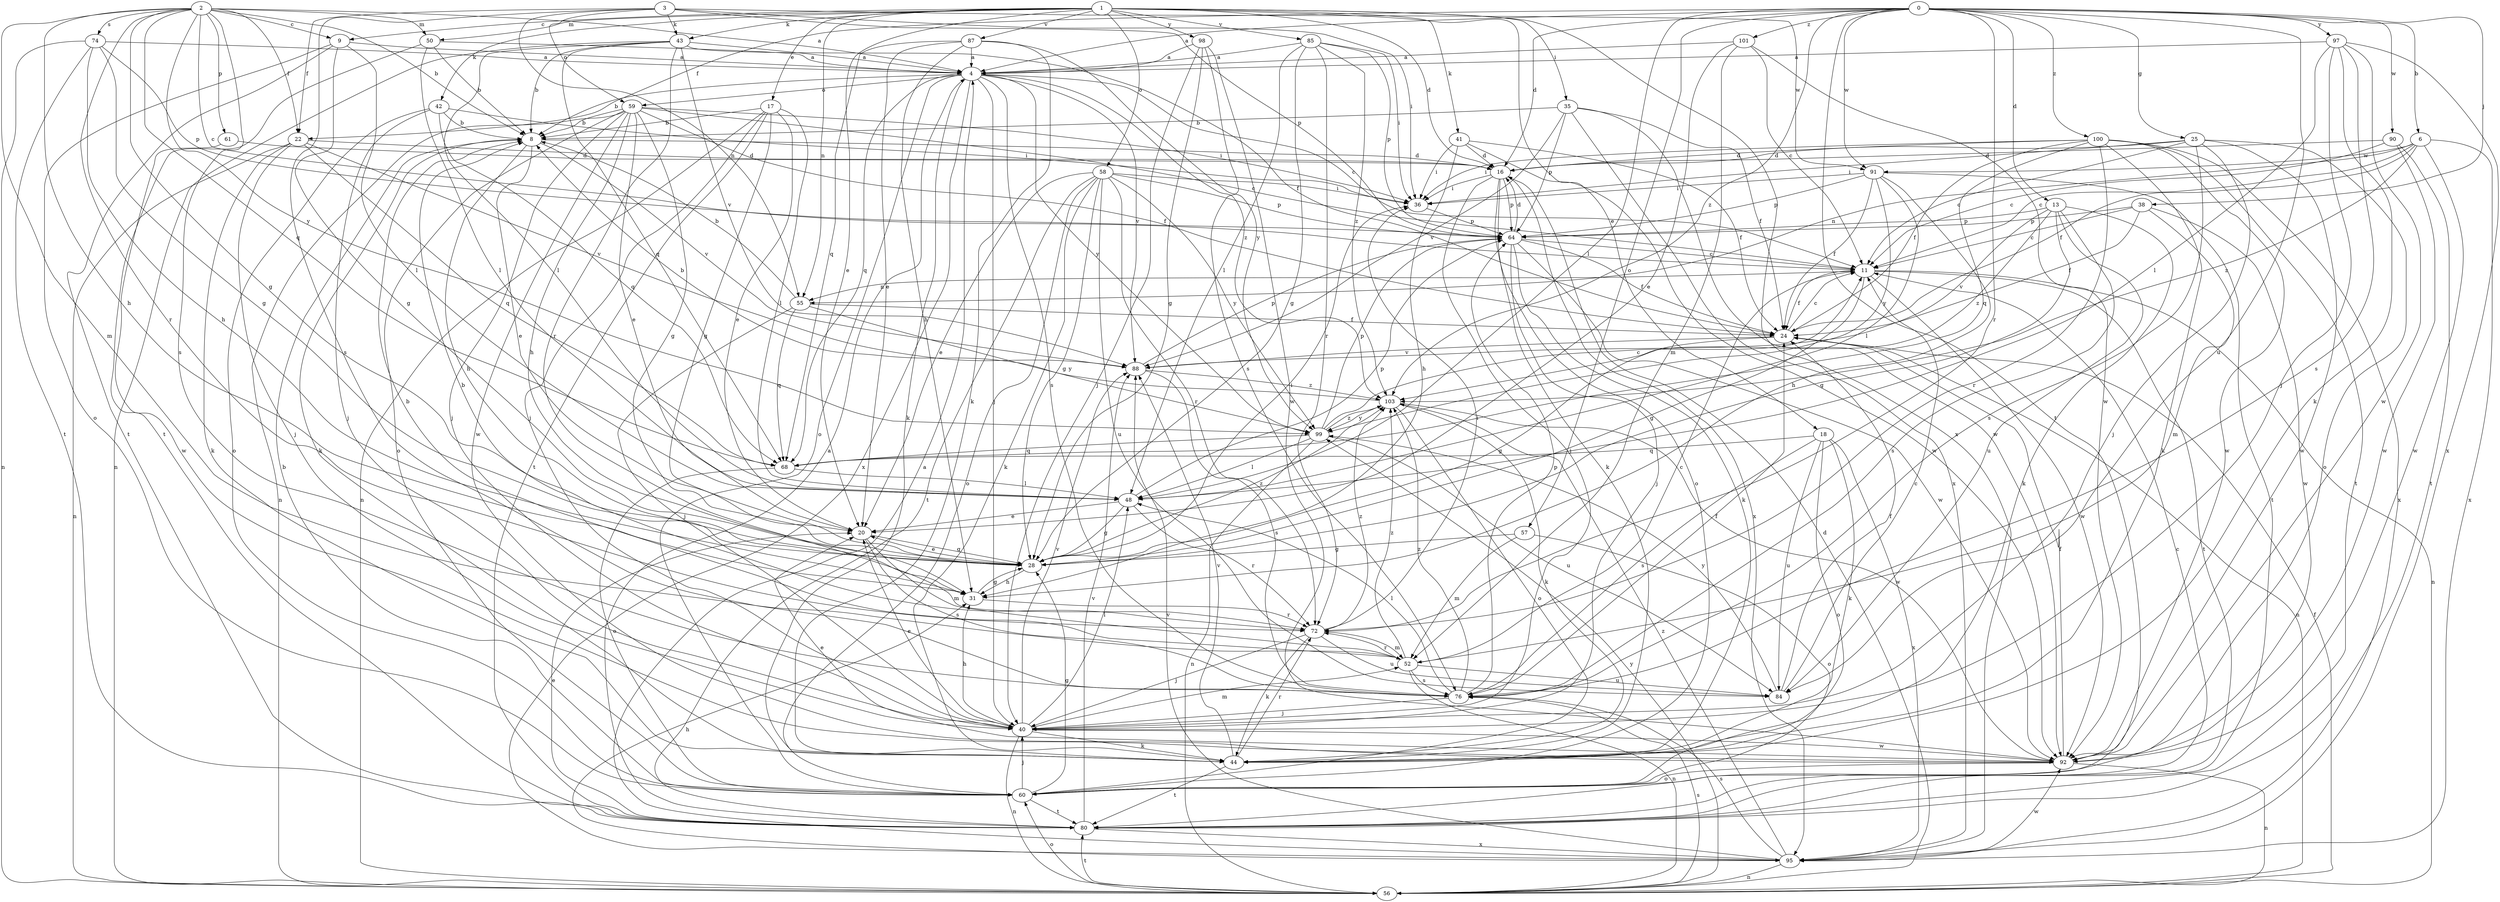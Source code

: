 strict digraph  {
0;
1;
2;
3;
4;
6;
8;
9;
11;
13;
16;
17;
18;
20;
22;
24;
25;
28;
31;
35;
36;
38;
40;
41;
42;
43;
44;
48;
50;
52;
55;
56;
57;
58;
59;
60;
61;
64;
68;
72;
74;
76;
80;
84;
85;
87;
88;
90;
91;
92;
95;
97;
98;
99;
100;
101;
103;
0 -> 4  [label=a];
0 -> 6  [label=b];
0 -> 13  [label=d];
0 -> 16  [label=d];
0 -> 22  [label=f];
0 -> 25  [label=g];
0 -> 38  [label=j];
0 -> 48  [label=l];
0 -> 57  [label=o];
0 -> 72  [label=r];
0 -> 80  [label=t];
0 -> 84  [label=u];
0 -> 90  [label=w];
0 -> 91  [label=w];
0 -> 97  [label=y];
0 -> 100  [label=z];
0 -> 101  [label=z];
0 -> 103  [label=z];
1 -> 9  [label=c];
1 -> 16  [label=d];
1 -> 17  [label=e];
1 -> 18  [label=e];
1 -> 20  [label=e];
1 -> 35  [label=i];
1 -> 41  [label=k];
1 -> 42  [label=k];
1 -> 43  [label=k];
1 -> 50  [label=m];
1 -> 55  [label=n];
1 -> 58  [label=o];
1 -> 85  [label=v];
1 -> 87  [label=v];
1 -> 95  [label=x];
1 -> 98  [label=y];
2 -> 4  [label=a];
2 -> 8  [label=b];
2 -> 9  [label=c];
2 -> 11  [label=c];
2 -> 22  [label=f];
2 -> 28  [label=g];
2 -> 31  [label=h];
2 -> 50  [label=m];
2 -> 52  [label=m];
2 -> 61  [label=p];
2 -> 68  [label=q];
2 -> 72  [label=r];
2 -> 74  [label=s];
2 -> 76  [label=s];
2 -> 99  [label=y];
3 -> 22  [label=f];
3 -> 36  [label=i];
3 -> 43  [label=k];
3 -> 55  [label=n];
3 -> 59  [label=o];
3 -> 64  [label=p];
3 -> 76  [label=s];
3 -> 91  [label=w];
4 -> 8  [label=b];
4 -> 11  [label=c];
4 -> 40  [label=j];
4 -> 44  [label=k];
4 -> 59  [label=o];
4 -> 60  [label=o];
4 -> 68  [label=q];
4 -> 76  [label=s];
4 -> 88  [label=v];
4 -> 95  [label=x];
4 -> 99  [label=y];
4 -> 103  [label=z];
6 -> 11  [label=c];
6 -> 24  [label=f];
6 -> 55  [label=n];
6 -> 91  [label=w];
6 -> 92  [label=w];
6 -> 95  [label=x];
6 -> 103  [label=z];
8 -> 16  [label=d];
8 -> 20  [label=e];
8 -> 31  [label=h];
8 -> 44  [label=k];
8 -> 88  [label=v];
9 -> 4  [label=a];
9 -> 28  [label=g];
9 -> 48  [label=l];
9 -> 60  [label=o];
9 -> 80  [label=t];
11 -> 24  [label=f];
11 -> 28  [label=g];
11 -> 55  [label=n];
11 -> 56  [label=n];
11 -> 80  [label=t];
11 -> 92  [label=w];
13 -> 28  [label=g];
13 -> 44  [label=k];
13 -> 64  [label=p];
13 -> 76  [label=s];
13 -> 84  [label=u];
13 -> 88  [label=v];
13 -> 103  [label=z];
16 -> 36  [label=i];
16 -> 40  [label=j];
16 -> 44  [label=k];
16 -> 60  [label=o];
16 -> 64  [label=p];
16 -> 95  [label=x];
17 -> 8  [label=b];
17 -> 20  [label=e];
17 -> 28  [label=g];
17 -> 40  [label=j];
17 -> 48  [label=l];
17 -> 56  [label=n];
17 -> 80  [label=t];
18 -> 44  [label=k];
18 -> 60  [label=o];
18 -> 68  [label=q];
18 -> 76  [label=s];
18 -> 84  [label=u];
18 -> 95  [label=x];
20 -> 28  [label=g];
20 -> 52  [label=m];
20 -> 76  [label=s];
22 -> 16  [label=d];
22 -> 40  [label=j];
22 -> 44  [label=k];
22 -> 56  [label=n];
22 -> 68  [label=q];
22 -> 88  [label=v];
24 -> 11  [label=c];
24 -> 28  [label=g];
24 -> 56  [label=n];
24 -> 88  [label=v];
25 -> 11  [label=c];
25 -> 16  [label=d];
25 -> 36  [label=i];
25 -> 40  [label=j];
25 -> 60  [label=o];
25 -> 76  [label=s];
25 -> 92  [label=w];
28 -> 20  [label=e];
28 -> 31  [label=h];
28 -> 36  [label=i];
28 -> 103  [label=z];
31 -> 28  [label=g];
31 -> 72  [label=r];
35 -> 8  [label=b];
35 -> 24  [label=f];
35 -> 64  [label=p];
35 -> 88  [label=v];
35 -> 92  [label=w];
35 -> 95  [label=x];
36 -> 64  [label=p];
38 -> 11  [label=c];
38 -> 24  [label=f];
38 -> 52  [label=m];
38 -> 64  [label=p];
38 -> 92  [label=w];
40 -> 20  [label=e];
40 -> 31  [label=h];
40 -> 44  [label=k];
40 -> 48  [label=l];
40 -> 52  [label=m];
40 -> 56  [label=n];
40 -> 88  [label=v];
40 -> 92  [label=w];
41 -> 16  [label=d];
41 -> 24  [label=f];
41 -> 31  [label=h];
41 -> 36  [label=i];
41 -> 92  [label=w];
42 -> 8  [label=b];
42 -> 36  [label=i];
42 -> 40  [label=j];
42 -> 60  [label=o];
42 -> 68  [label=q];
43 -> 4  [label=a];
43 -> 8  [label=b];
43 -> 24  [label=f];
43 -> 48  [label=l];
43 -> 56  [label=n];
43 -> 68  [label=q];
43 -> 72  [label=r];
43 -> 88  [label=v];
44 -> 72  [label=r];
44 -> 80  [label=t];
44 -> 88  [label=v];
48 -> 20  [label=e];
48 -> 28  [label=g];
48 -> 64  [label=p];
48 -> 72  [label=r];
50 -> 4  [label=a];
50 -> 8  [label=b];
50 -> 48  [label=l];
50 -> 80  [label=t];
52 -> 8  [label=b];
52 -> 11  [label=c];
52 -> 56  [label=n];
52 -> 72  [label=r];
52 -> 76  [label=s];
52 -> 84  [label=u];
52 -> 103  [label=z];
55 -> 8  [label=b];
55 -> 24  [label=f];
55 -> 40  [label=j];
55 -> 68  [label=q];
55 -> 99  [label=y];
56 -> 16  [label=d];
56 -> 24  [label=f];
56 -> 60  [label=o];
56 -> 76  [label=s];
56 -> 80  [label=t];
56 -> 99  [label=y];
57 -> 28  [label=g];
57 -> 52  [label=m];
57 -> 60  [label=o];
58 -> 20  [label=e];
58 -> 28  [label=g];
58 -> 36  [label=i];
58 -> 44  [label=k];
58 -> 60  [label=o];
58 -> 64  [label=p];
58 -> 72  [label=r];
58 -> 80  [label=t];
58 -> 84  [label=u];
58 -> 99  [label=y];
59 -> 8  [label=b];
59 -> 11  [label=c];
59 -> 20  [label=e];
59 -> 24  [label=f];
59 -> 28  [label=g];
59 -> 31  [label=h];
59 -> 36  [label=i];
59 -> 40  [label=j];
59 -> 56  [label=n];
59 -> 60  [label=o];
59 -> 92  [label=w];
60 -> 8  [label=b];
60 -> 28  [label=g];
60 -> 40  [label=j];
60 -> 80  [label=t];
61 -> 16  [label=d];
61 -> 92  [label=w];
64 -> 11  [label=c];
64 -> 16  [label=d];
64 -> 24  [label=f];
64 -> 40  [label=j];
64 -> 44  [label=k];
64 -> 92  [label=w];
68 -> 48  [label=l];
68 -> 60  [label=o];
72 -> 8  [label=b];
72 -> 36  [label=i];
72 -> 40  [label=j];
72 -> 44  [label=k];
72 -> 52  [label=m];
72 -> 84  [label=u];
72 -> 103  [label=z];
74 -> 4  [label=a];
74 -> 28  [label=g];
74 -> 31  [label=h];
74 -> 56  [label=n];
74 -> 64  [label=p];
74 -> 80  [label=t];
76 -> 24  [label=f];
76 -> 40  [label=j];
76 -> 48  [label=l];
76 -> 64  [label=p];
76 -> 103  [label=z];
80 -> 4  [label=a];
80 -> 11  [label=c];
80 -> 20  [label=e];
80 -> 88  [label=v];
80 -> 95  [label=x];
84 -> 11  [label=c];
84 -> 24  [label=f];
84 -> 99  [label=y];
85 -> 4  [label=a];
85 -> 28  [label=g];
85 -> 36  [label=i];
85 -> 48  [label=l];
85 -> 64  [label=p];
85 -> 72  [label=r];
85 -> 103  [label=z];
87 -> 4  [label=a];
87 -> 20  [label=e];
87 -> 31  [label=h];
87 -> 44  [label=k];
87 -> 68  [label=q];
87 -> 99  [label=y];
88 -> 64  [label=p];
88 -> 76  [label=s];
88 -> 103  [label=z];
90 -> 11  [label=c];
90 -> 16  [label=d];
90 -> 80  [label=t];
90 -> 92  [label=w];
91 -> 24  [label=f];
91 -> 31  [label=h];
91 -> 36  [label=i];
91 -> 48  [label=l];
91 -> 64  [label=p];
91 -> 80  [label=t];
91 -> 99  [label=y];
92 -> 20  [label=e];
92 -> 24  [label=f];
92 -> 56  [label=n];
92 -> 60  [label=o];
95 -> 4  [label=a];
95 -> 31  [label=h];
95 -> 56  [label=n];
95 -> 76  [label=s];
95 -> 88  [label=v];
95 -> 92  [label=w];
95 -> 103  [label=z];
97 -> 4  [label=a];
97 -> 40  [label=j];
97 -> 44  [label=k];
97 -> 48  [label=l];
97 -> 76  [label=s];
97 -> 92  [label=w];
97 -> 95  [label=x];
98 -> 4  [label=a];
98 -> 28  [label=g];
98 -> 40  [label=j];
98 -> 76  [label=s];
98 -> 92  [label=w];
99 -> 11  [label=c];
99 -> 48  [label=l];
99 -> 56  [label=n];
99 -> 64  [label=p];
99 -> 68  [label=q];
99 -> 84  [label=u];
99 -> 103  [label=z];
100 -> 16  [label=d];
100 -> 24  [label=f];
100 -> 36  [label=i];
100 -> 44  [label=k];
100 -> 68  [label=q];
100 -> 72  [label=r];
100 -> 80  [label=t];
100 -> 92  [label=w];
100 -> 95  [label=x];
101 -> 4  [label=a];
101 -> 11  [label=c];
101 -> 20  [label=e];
101 -> 52  [label=m];
101 -> 92  [label=w];
103 -> 8  [label=b];
103 -> 44  [label=k];
103 -> 60  [label=o];
103 -> 92  [label=w];
103 -> 99  [label=y];
}
